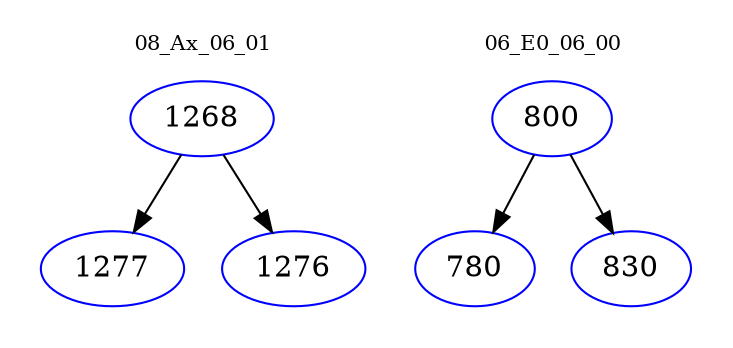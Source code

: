 digraph{
subgraph cluster_0 {
color = white
label = "08_Ax_06_01";
fontsize=10;
T0_1268 [label="1268", color="blue"]
T0_1268 -> T0_1277 [color="black"]
T0_1277 [label="1277", color="blue"]
T0_1268 -> T0_1276 [color="black"]
T0_1276 [label="1276", color="blue"]
}
subgraph cluster_1 {
color = white
label = "06_E0_06_00";
fontsize=10;
T1_800 [label="800", color="blue"]
T1_800 -> T1_780 [color="black"]
T1_780 [label="780", color="blue"]
T1_800 -> T1_830 [color="black"]
T1_830 [label="830", color="blue"]
}
}
